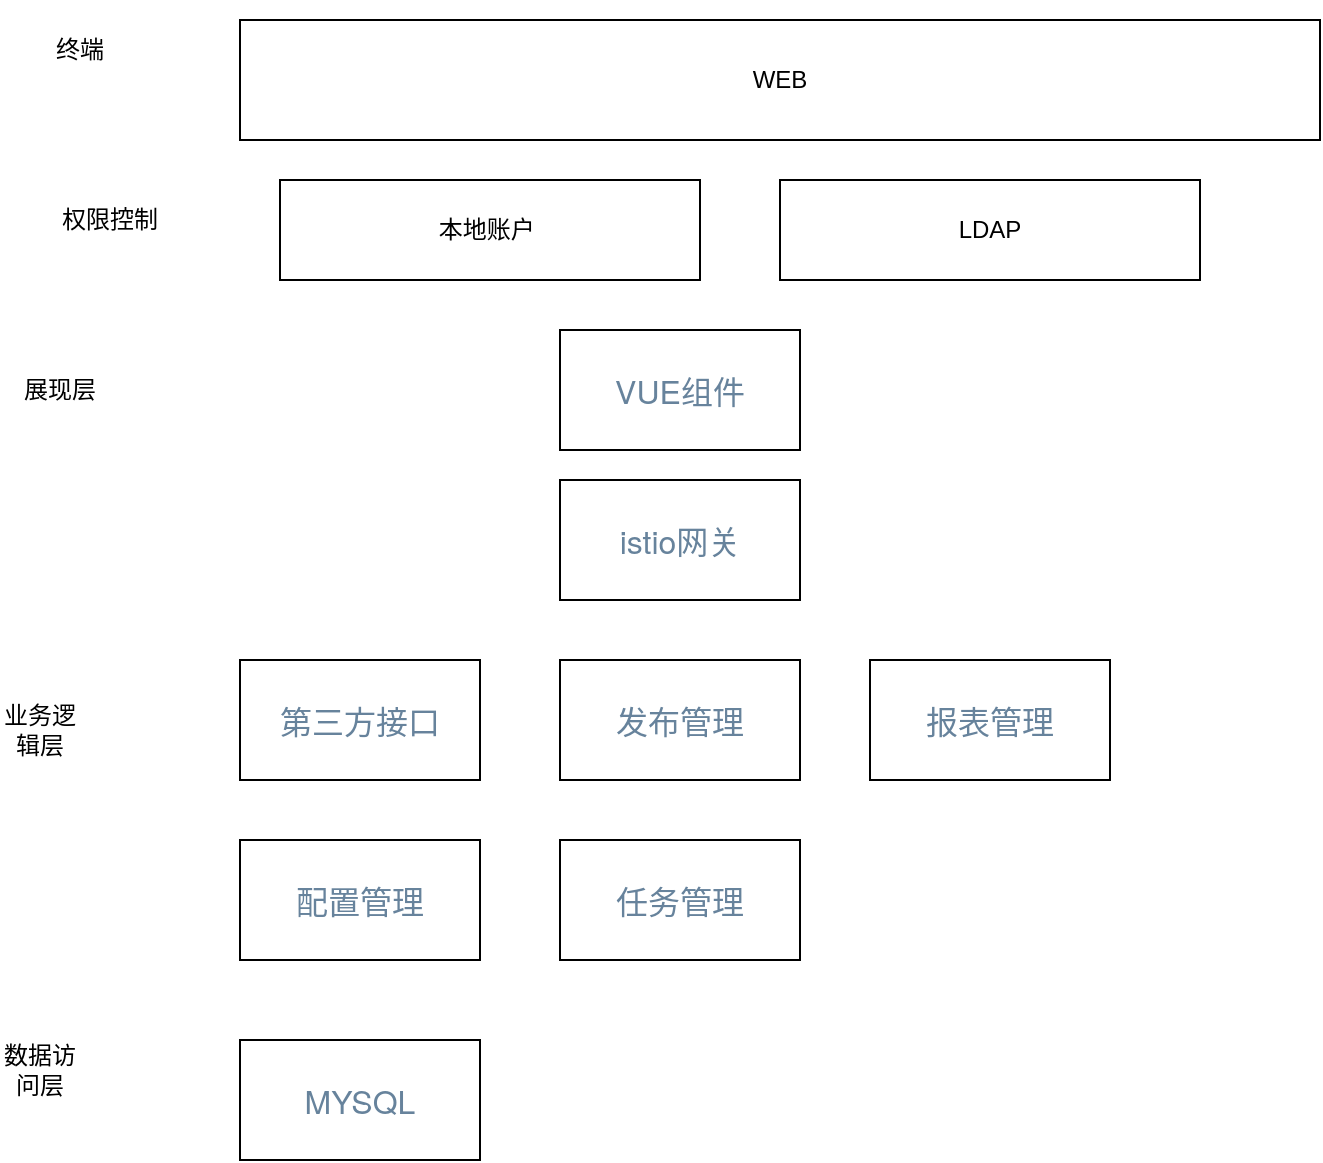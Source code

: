 <mxfile version="14.9.0" type="github">
  <diagram id="MJTLnDPR2LjONPN79THH" name="第 1 页">
    <mxGraphModel dx="1038" dy="547" grid="1" gridSize="10" guides="1" tooltips="1" connect="1" arrows="1" fold="1" page="1" pageScale="1" pageWidth="827" pageHeight="1169" math="0" shadow="0">
      <root>
        <mxCell id="0" />
        <mxCell id="1" parent="0" />
        <mxCell id="9inPYozG2aU252dZhFJ_-1" value="WEB" style="rounded=0;whiteSpace=wrap;html=1;" vertex="1" parent="1">
          <mxGeometry x="200" y="90" width="540" height="60" as="geometry" />
        </mxCell>
        <mxCell id="9inPYozG2aU252dZhFJ_-2" value="&lt;span style=&quot;color: rgb(103 , 131 , 156) ; font-family: &amp;#34;helvetica neue&amp;#34; , &amp;#34;helvetica&amp;#34; , &amp;#34;arial&amp;#34; , sans-serif ; font-size: 16px ; background-color: rgb(255 , 255 , 255)&quot;&gt;VUE组件&lt;/span&gt;" style="rounded=0;whiteSpace=wrap;html=1;" vertex="1" parent="1">
          <mxGeometry x="360" y="245" width="120" height="60" as="geometry" />
        </mxCell>
        <mxCell id="9inPYozG2aU252dZhFJ_-6" value="终端" style="text;html=1;strokeColor=none;fillColor=none;align=center;verticalAlign=middle;whiteSpace=wrap;rounded=0;" vertex="1" parent="1">
          <mxGeometry x="100" y="80" width="40" height="50" as="geometry" />
        </mxCell>
        <mxCell id="9inPYozG2aU252dZhFJ_-8" value="展现层" style="text;html=1;strokeColor=none;fillColor=none;align=center;verticalAlign=middle;whiteSpace=wrap;rounded=0;" vertex="1" parent="1">
          <mxGeometry x="90" y="250" width="40" height="50" as="geometry" />
        </mxCell>
        <mxCell id="9inPYozG2aU252dZhFJ_-10" value="本地账户&lt;span style=&quot;white-space: pre&quot;&gt;	&lt;/span&gt;" style="rounded=0;whiteSpace=wrap;html=1;" vertex="1" parent="1">
          <mxGeometry x="220" y="170" width="210" height="50" as="geometry" />
        </mxCell>
        <mxCell id="9inPYozG2aU252dZhFJ_-11" value="LDAP" style="rounded=0;whiteSpace=wrap;html=1;" vertex="1" parent="1">
          <mxGeometry x="470" y="170" width="210" height="50" as="geometry" />
        </mxCell>
        <mxCell id="9inPYozG2aU252dZhFJ_-13" value="权限控制" style="text;html=1;strokeColor=none;fillColor=none;align=center;verticalAlign=middle;whiteSpace=wrap;rounded=0;" vertex="1" parent="1">
          <mxGeometry x="100" y="180" width="70" height="20" as="geometry" />
        </mxCell>
        <mxCell id="9inPYozG2aU252dZhFJ_-15" value="业务逻辑层" style="text;html=1;strokeColor=none;fillColor=none;align=center;verticalAlign=middle;whiteSpace=wrap;rounded=0;" vertex="1" parent="1">
          <mxGeometry x="80" y="420" width="40" height="50" as="geometry" />
        </mxCell>
        <mxCell id="9inPYozG2aU252dZhFJ_-16" value="&lt;span style=&quot;color: rgb(103 , 131 , 156) ; font-family: &amp;#34;helvetica neue&amp;#34; , &amp;#34;helvetica&amp;#34; , &amp;#34;arial&amp;#34; , sans-serif ; font-size: 16px ; background-color: rgb(255 , 255 , 255)&quot;&gt;第三方接口&lt;/span&gt;" style="rounded=0;whiteSpace=wrap;html=1;" vertex="1" parent="1">
          <mxGeometry x="200" y="410" width="120" height="60" as="geometry" />
        </mxCell>
        <mxCell id="9inPYozG2aU252dZhFJ_-17" value="&lt;font color=&quot;#67839c&quot; face=&quot;helvetica neue, helvetica, arial, sans-serif&quot;&gt;&lt;span style=&quot;font-size: 16px ; background-color: rgb(255 , 255 , 255)&quot;&gt;istio网关&lt;/span&gt;&lt;/font&gt;" style="rounded=0;whiteSpace=wrap;html=1;" vertex="1" parent="1">
          <mxGeometry x="360" y="320" width="120" height="60" as="geometry" />
        </mxCell>
        <mxCell id="9inPYozG2aU252dZhFJ_-18" value="&lt;span style=&quot;color: rgb(103 , 131 , 156) ; font-family: &amp;#34;helvetica neue&amp;#34; , &amp;#34;helvetica&amp;#34; , &amp;#34;arial&amp;#34; , sans-serif ; font-size: 16px ; background-color: rgb(255 , 255 , 255)&quot;&gt;发布管理&lt;/span&gt;" style="rounded=0;whiteSpace=wrap;html=1;" vertex="1" parent="1">
          <mxGeometry x="360" y="410" width="120" height="60" as="geometry" />
        </mxCell>
        <mxCell id="9inPYozG2aU252dZhFJ_-19" value="&lt;span style=&quot;color: rgb(103 , 131 , 156) ; font-family: &amp;#34;helvetica neue&amp;#34; , &amp;#34;helvetica&amp;#34; , &amp;#34;arial&amp;#34; , sans-serif ; font-size: 16px ; background-color: rgb(255 , 255 , 255)&quot;&gt;报表管理&lt;/span&gt;" style="rounded=0;whiteSpace=wrap;html=1;" vertex="1" parent="1">
          <mxGeometry x="515" y="410" width="120" height="60" as="geometry" />
        </mxCell>
        <mxCell id="9inPYozG2aU252dZhFJ_-20" value="&lt;font color=&quot;#67839c&quot; face=&quot;helvetica neue, helvetica, arial, sans-serif&quot;&gt;&lt;span style=&quot;font-size: 16px ; background-color: rgb(255 , 255 , 255)&quot;&gt;任务管理&lt;/span&gt;&lt;/font&gt;" style="rounded=0;whiteSpace=wrap;html=1;" vertex="1" parent="1">
          <mxGeometry x="360" y="500" width="120" height="60" as="geometry" />
        </mxCell>
        <mxCell id="9inPYozG2aU252dZhFJ_-21" value="&lt;font color=&quot;#67839c&quot; face=&quot;helvetica neue, helvetica, arial, sans-serif&quot;&gt;&lt;span style=&quot;font-size: 16px ; background-color: rgb(255 , 255 , 255)&quot;&gt;配置管理&lt;/span&gt;&lt;/font&gt;" style="rounded=0;whiteSpace=wrap;html=1;" vertex="1" parent="1">
          <mxGeometry x="200" y="500" width="120" height="60" as="geometry" />
        </mxCell>
        <mxCell id="9inPYozG2aU252dZhFJ_-22" value="数据访问层" style="text;html=1;strokeColor=none;fillColor=none;align=center;verticalAlign=middle;whiteSpace=wrap;rounded=0;" vertex="1" parent="1">
          <mxGeometry x="80" y="590" width="40" height="50" as="geometry" />
        </mxCell>
        <mxCell id="9inPYozG2aU252dZhFJ_-23" value="&lt;font color=&quot;#67839c&quot; face=&quot;helvetica neue, helvetica, arial, sans-serif&quot;&gt;&lt;span style=&quot;font-size: 16px ; background-color: rgb(255 , 255 , 255)&quot;&gt;MYSQL&lt;/span&gt;&lt;/font&gt;" style="rounded=0;whiteSpace=wrap;html=1;" vertex="1" parent="1">
          <mxGeometry x="200" y="600" width="120" height="60" as="geometry" />
        </mxCell>
      </root>
    </mxGraphModel>
  </diagram>
</mxfile>
